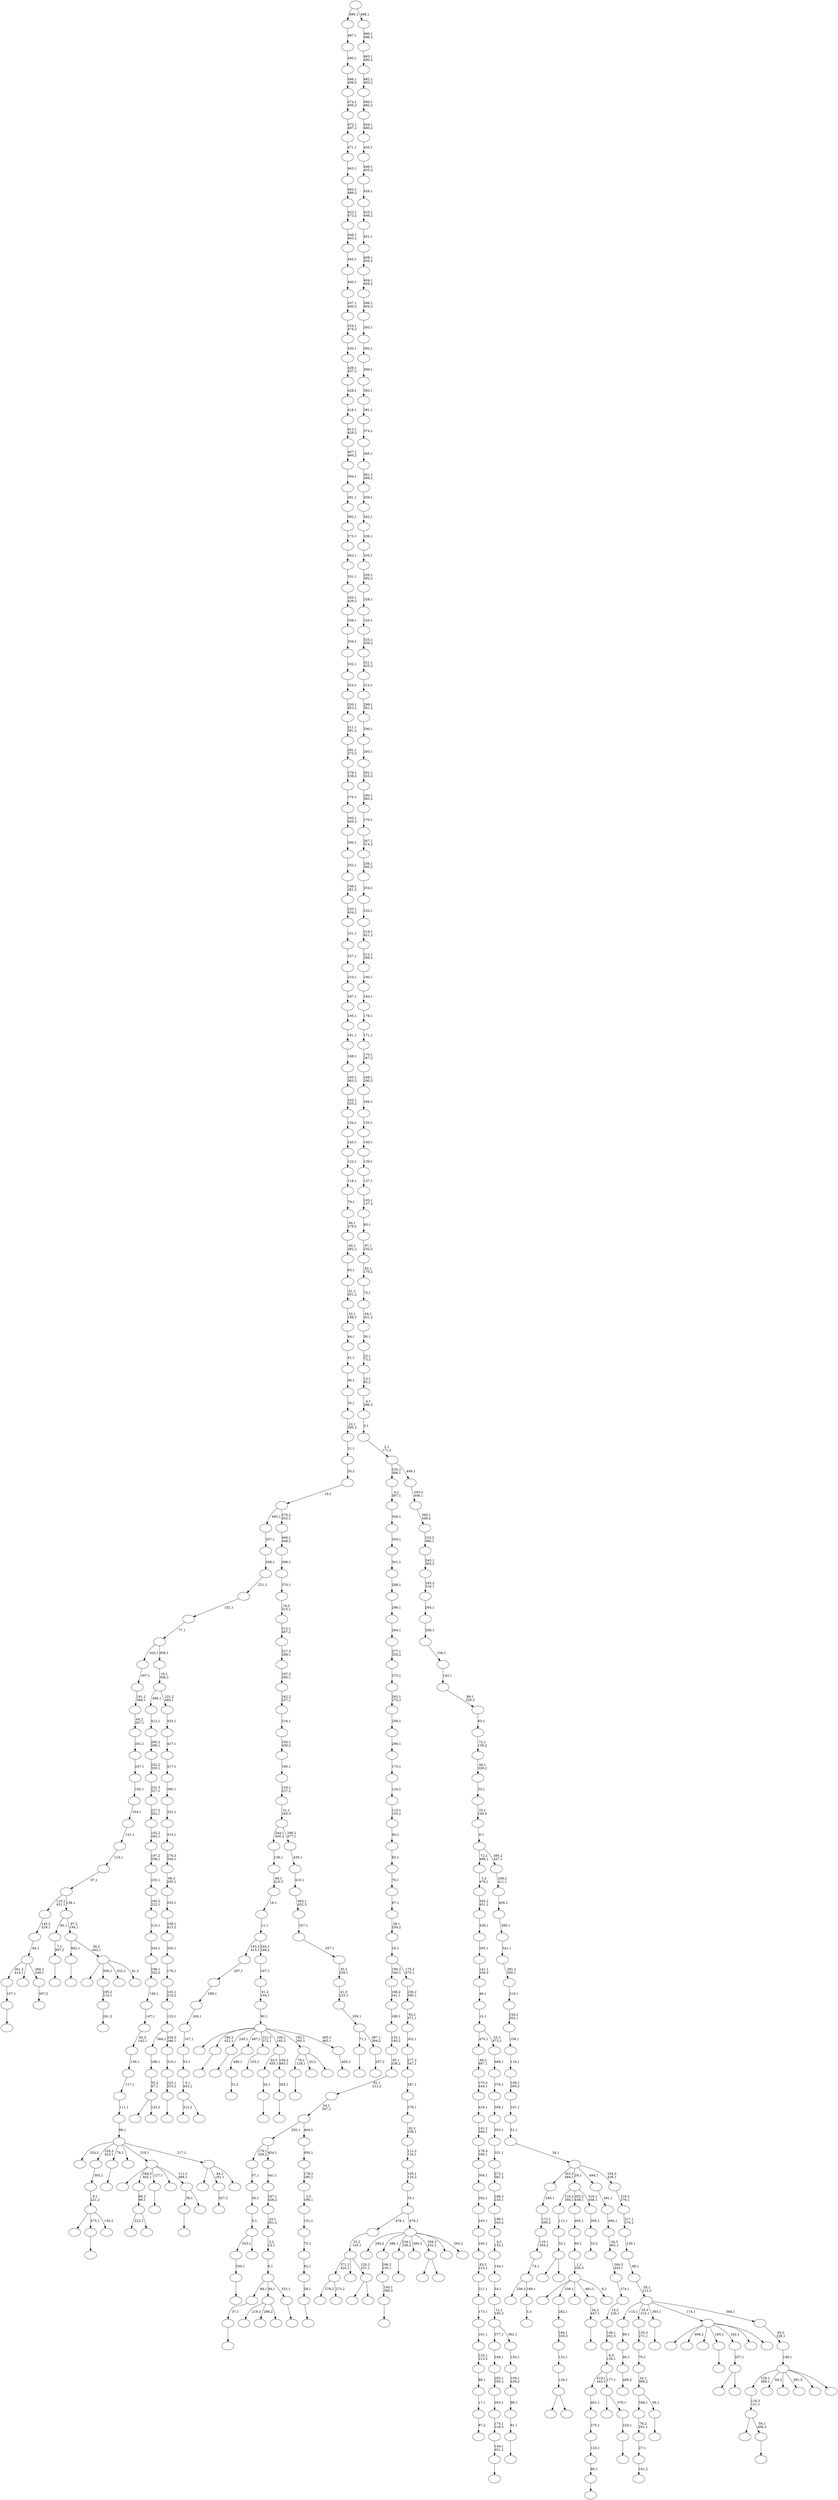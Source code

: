 digraph T {
	600 [label=""]
	599 [label=""]
	598 [label=""]
	597 [label=""]
	596 [label=""]
	595 [label=""]
	594 [label=""]
	593 [label=""]
	592 [label=""]
	591 [label=""]
	590 [label=""]
	589 [label=""]
	588 [label=""]
	587 [label=""]
	586 [label=""]
	585 [label=""]
	584 [label=""]
	583 [label=""]
	582 [label=""]
	581 [label=""]
	580 [label=""]
	579 [label=""]
	578 [label=""]
	577 [label=""]
	576 [label=""]
	575 [label=""]
	574 [label=""]
	573 [label=""]
	572 [label=""]
	571 [label=""]
	570 [label=""]
	569 [label=""]
	568 [label=""]
	567 [label=""]
	566 [label=""]
	565 [label=""]
	564 [label=""]
	563 [label=""]
	562 [label=""]
	561 [label=""]
	560 [label=""]
	559 [label=""]
	558 [label=""]
	557 [label=""]
	556 [label=""]
	555 [label=""]
	554 [label=""]
	553 [label=""]
	552 [label=""]
	551 [label=""]
	550 [label=""]
	549 [label=""]
	548 [label=""]
	547 [label=""]
	546 [label=""]
	545 [label=""]
	544 [label=""]
	543 [label=""]
	542 [label=""]
	541 [label=""]
	540 [label=""]
	539 [label=""]
	538 [label=""]
	537 [label=""]
	536 [label=""]
	535 [label=""]
	534 [label=""]
	533 [label=""]
	532 [label=""]
	531 [label=""]
	530 [label=""]
	529 [label=""]
	528 [label=""]
	527 [label=""]
	526 [label=""]
	525 [label=""]
	524 [label=""]
	523 [label=""]
	522 [label=""]
	521 [label=""]
	520 [label=""]
	519 [label=""]
	518 [label=""]
	517 [label=""]
	516 [label=""]
	515 [label=""]
	514 [label=""]
	513 [label=""]
	512 [label=""]
	511 [label=""]
	510 [label=""]
	509 [label=""]
	508 [label=""]
	507 [label=""]
	506 [label=""]
	505 [label=""]
	504 [label=""]
	503 [label=""]
	502 [label=""]
	501 [label=""]
	500 [label=""]
	499 [label=""]
	498 [label=""]
	497 [label=""]
	496 [label=""]
	495 [label=""]
	494 [label=""]
	493 [label=""]
	492 [label=""]
	491 [label=""]
	490 [label=""]
	489 [label=""]
	488 [label=""]
	487 [label=""]
	486 [label=""]
	485 [label=""]
	484 [label=""]
	483 [label=""]
	482 [label=""]
	481 [label=""]
	480 [label=""]
	479 [label=""]
	478 [label=""]
	477 [label=""]
	476 [label=""]
	475 [label=""]
	474 [label=""]
	473 [label=""]
	472 [label=""]
	471 [label=""]
	470 [label=""]
	469 [label=""]
	468 [label=""]
	467 [label=""]
	466 [label=""]
	465 [label=""]
	464 [label=""]
	463 [label=""]
	462 [label=""]
	461 [label=""]
	460 [label=""]
	459 [label=""]
	458 [label=""]
	457 [label=""]
	456 [label=""]
	455 [label=""]
	454 [label=""]
	453 [label=""]
	452 [label=""]
	451 [label=""]
	450 [label=""]
	449 [label=""]
	448 [label=""]
	447 [label=""]
	446 [label=""]
	445 [label=""]
	444 [label=""]
	443 [label=""]
	442 [label=""]
	441 [label=""]
	440 [label=""]
	439 [label=""]
	438 [label=""]
	437 [label=""]
	436 [label=""]
	435 [label=""]
	434 [label=""]
	433 [label=""]
	432 [label=""]
	431 [label=""]
	430 [label=""]
	429 [label=""]
	428 [label=""]
	427 [label=""]
	426 [label=""]
	425 [label=""]
	424 [label=""]
	423 [label=""]
	422 [label=""]
	421 [label=""]
	420 [label=""]
	419 [label=""]
	418 [label=""]
	417 [label=""]
	416 [label=""]
	415 [label=""]
	414 [label=""]
	413 [label=""]
	412 [label=""]
	411 [label=""]
	410 [label=""]
	409 [label=""]
	408 [label=""]
	407 [label=""]
	406 [label=""]
	405 [label=""]
	404 [label=""]
	403 [label=""]
	402 [label=""]
	401 [label=""]
	400 [label=""]
	399 [label=""]
	398 [label=""]
	397 [label=""]
	396 [label=""]
	395 [label=""]
	394 [label=""]
	393 [label=""]
	392 [label=""]
	391 [label=""]
	390 [label=""]
	389 [label=""]
	388 [label=""]
	387 [label=""]
	386 [label=""]
	385 [label=""]
	384 [label=""]
	383 [label=""]
	382 [label=""]
	381 [label=""]
	380 [label=""]
	379 [label=""]
	378 [label=""]
	377 [label=""]
	376 [label=""]
	375 [label=""]
	374 [label=""]
	373 [label=""]
	372 [label=""]
	371 [label=""]
	370 [label=""]
	369 [label=""]
	368 [label=""]
	367 [label=""]
	366 [label=""]
	365 [label=""]
	364 [label=""]
	363 [label=""]
	362 [label=""]
	361 [label=""]
	360 [label=""]
	359 [label=""]
	358 [label=""]
	357 [label=""]
	356 [label=""]
	355 [label=""]
	354 [label=""]
	353 [label=""]
	352 [label=""]
	351 [label=""]
	350 [label=""]
	349 [label=""]
	348 [label=""]
	347 [label=""]
	346 [label=""]
	345 [label=""]
	344 [label=""]
	343 [label=""]
	342 [label=""]
	341 [label=""]
	340 [label=""]
	339 [label=""]
	338 [label=""]
	337 [label=""]
	336 [label=""]
	335 [label=""]
	334 [label=""]
	333 [label=""]
	332 [label=""]
	331 [label=""]
	330 [label=""]
	329 [label=""]
	328 [label=""]
	327 [label=""]
	326 [label=""]
	325 [label=""]
	324 [label=""]
	323 [label=""]
	322 [label=""]
	321 [label=""]
	320 [label=""]
	319 [label=""]
	318 [label=""]
	317 [label=""]
	316 [label=""]
	315 [label=""]
	314 [label=""]
	313 [label=""]
	312 [label=""]
	311 [label=""]
	310 [label=""]
	309 [label=""]
	308 [label=""]
	307 [label=""]
	306 [label=""]
	305 [label=""]
	304 [label=""]
	303 [label=""]
	302 [label=""]
	301 [label=""]
	300 [label=""]
	299 [label=""]
	298 [label=""]
	297 [label=""]
	296 [label=""]
	295 [label=""]
	294 [label=""]
	293 [label=""]
	292 [label=""]
	291 [label=""]
	290 [label=""]
	289 [label=""]
	288 [label=""]
	287 [label=""]
	286 [label=""]
	285 [label=""]
	284 [label=""]
	283 [label=""]
	282 [label=""]
	281 [label=""]
	280 [label=""]
	279 [label=""]
	278 [label=""]
	277 [label=""]
	276 [label=""]
	275 [label=""]
	274 [label=""]
	273 [label=""]
	272 [label=""]
	271 [label=""]
	270 [label=""]
	269 [label=""]
	268 [label=""]
	267 [label=""]
	266 [label=""]
	265 [label=""]
	264 [label=""]
	263 [label=""]
	262 [label=""]
	261 [label=""]
	260 [label=""]
	259 [label=""]
	258 [label=""]
	257 [label=""]
	256 [label=""]
	255 [label=""]
	254 [label=""]
	253 [label=""]
	252 [label=""]
	251 [label=""]
	250 [label=""]
	249 [label=""]
	248 [label=""]
	247 [label=""]
	246 [label=""]
	245 [label=""]
	244 [label=""]
	243 [label=""]
	242 [label=""]
	241 [label=""]
	240 [label=""]
	239 [label=""]
	238 [label=""]
	237 [label=""]
	236 [label=""]
	235 [label=""]
	234 [label=""]
	233 [label=""]
	232 [label=""]
	231 [label=""]
	230 [label=""]
	229 [label=""]
	228 [label=""]
	227 [label=""]
	226 [label=""]
	225 [label=""]
	224 [label=""]
	223 [label=""]
	222 [label=""]
	221 [label=""]
	220 [label=""]
	219 [label=""]
	218 [label=""]
	217 [label=""]
	216 [label=""]
	215 [label=""]
	214 [label=""]
	213 [label=""]
	212 [label=""]
	211 [label=""]
	210 [label=""]
	209 [label=""]
	208 [label=""]
	207 [label=""]
	206 [label=""]
	205 [label=""]
	204 [label=""]
	203 [label=""]
	202 [label=""]
	201 [label=""]
	200 [label=""]
	199 [label=""]
	198 [label=""]
	197 [label=""]
	196 [label=""]
	195 [label=""]
	194 [label=""]
	193 [label=""]
	192 [label=""]
	191 [label=""]
	190 [label=""]
	189 [label=""]
	188 [label=""]
	187 [label=""]
	186 [label=""]
	185 [label=""]
	184 [label=""]
	183 [label=""]
	182 [label=""]
	181 [label=""]
	180 [label=""]
	179 [label=""]
	178 [label=""]
	177 [label=""]
	176 [label=""]
	175 [label=""]
	174 [label=""]
	173 [label=""]
	172 [label=""]
	171 [label=""]
	170 [label=""]
	169 [label=""]
	168 [label=""]
	167 [label=""]
	166 [label=""]
	165 [label=""]
	164 [label=""]
	163 [label=""]
	162 [label=""]
	161 [label=""]
	160 [label=""]
	159 [label=""]
	158 [label=""]
	157 [label=""]
	156 [label=""]
	155 [label=""]
	154 [label=""]
	153 [label=""]
	152 [label=""]
	151 [label=""]
	150 [label=""]
	149 [label=""]
	148 [label=""]
	147 [label=""]
	146 [label=""]
	145 [label=""]
	144 [label=""]
	143 [label=""]
	142 [label=""]
	141 [label=""]
	140 [label=""]
	139 [label=""]
	138 [label=""]
	137 [label=""]
	136 [label=""]
	135 [label=""]
	134 [label=""]
	133 [label=""]
	132 [label=""]
	131 [label=""]
	130 [label=""]
	129 [label=""]
	128 [label=""]
	127 [label=""]
	126 [label=""]
	125 [label=""]
	124 [label=""]
	123 [label=""]
	122 [label=""]
	121 [label=""]
	120 [label=""]
	119 [label=""]
	118 [label=""]
	117 [label=""]
	116 [label=""]
	115 [label=""]
	114 [label=""]
	113 [label=""]
	112 [label=""]
	111 [label=""]
	110 [label=""]
	109 [label=""]
	108 [label=""]
	107 [label=""]
	106 [label=""]
	105 [label=""]
	104 [label=""]
	103 [label=""]
	102 [label=""]
	101 [label=""]
	100 [label=""]
	99 [label=""]
	98 [label=""]
	97 [label=""]
	96 [label=""]
	95 [label=""]
	94 [label=""]
	93 [label=""]
	92 [label=""]
	91 [label=""]
	90 [label=""]
	89 [label=""]
	88 [label=""]
	87 [label=""]
	86 [label=""]
	85 [label=""]
	84 [label=""]
	83 [label=""]
	82 [label=""]
	81 [label=""]
	80 [label=""]
	79 [label=""]
	78 [label=""]
	77 [label=""]
	76 [label=""]
	75 [label=""]
	74 [label=""]
	73 [label=""]
	72 [label=""]
	71 [label=""]
	70 [label=""]
	69 [label=""]
	68 [label=""]
	67 [label=""]
	66 [label=""]
	65 [label=""]
	64 [label=""]
	63 [label=""]
	62 [label=""]
	61 [label=""]
	60 [label=""]
	59 [label=""]
	58 [label=""]
	57 [label=""]
	56 [label=""]
	55 [label=""]
	54 [label=""]
	53 [label=""]
	52 [label=""]
	51 [label=""]
	50 [label=""]
	49 [label=""]
	48 [label=""]
	47 [label=""]
	46 [label=""]
	45 [label=""]
	44 [label=""]
	43 [label=""]
	42 [label=""]
	41 [label=""]
	40 [label=""]
	39 [label=""]
	38 [label=""]
	37 [label=""]
	36 [label=""]
	35 [label=""]
	34 [label=""]
	33 [label=""]
	32 [label=""]
	31 [label=""]
	30 [label=""]
	29 [label=""]
	28 [label=""]
	27 [label=""]
	26 [label=""]
	25 [label=""]
	24 [label=""]
	23 [label=""]
	22 [label=""]
	21 [label=""]
	20 [label=""]
	19 [label=""]
	18 [label=""]
	17 [label=""]
	16 [label=""]
	15 [label=""]
	14 [label=""]
	13 [label=""]
	12 [label=""]
	11 [label=""]
	10 [label=""]
	9 [label=""]
	8 [label=""]
	7 [label=""]
	6 [label=""]
	5 [label=""]
	4 [label=""]
	3 [label=""]
	2 [label=""]
	1 [label=""]
	0 [label=""]
	596 -> 597 [label=""]
	595 -> 596 [label="37,1"]
	592 -> 593 [label=""]
	591 -> 594 [label=""]
	591 -> 592 [label="59,1\n406,3"]
	590 -> 591 [label="116,3\n121,1"]
	587 -> 588 [label=""]
	583 -> 584 [label=""]
	582 -> 583 [label="86,1"]
	581 -> 582 [label="125,1"]
	580 -> 581 [label="275,1"]
	579 -> 580 [label="401,1"]
	577 -> 585 [label="222,2"]
	577 -> 578 [label=""]
	576 -> 577 [label="66,2\n99,1"]
	569 -> 570 [label="87,2"]
	568 -> 569 [label="17,1"]
	567 -> 568 [label="88,1"]
	566 -> 567 [label="133,1\n213,2"]
	565 -> 566 [label="161,1"]
	564 -> 565 [label="173,1"]
	563 -> 564 [label="211,1"]
	562 -> 563 [label="83,2\n213,1"]
	561 -> 562 [label="240,1"]
	560 -> 561 [label="243,1"]
	559 -> 560 [label="292,1"]
	558 -> 559 [label="309,1"]
	557 -> 558 [label="178,3\n340,1"]
	556 -> 557 [label="141,2\n344,1"]
	555 -> 556 [label="416,1"]
	554 -> 555 [label="270,3\n444,1"]
	553 -> 554 [label="49,2\n467,1"]
	549 -> 598 [label=""]
	549 -> 550 [label="123,2"]
	548 -> 549 [label="35,2\n47,1"]
	547 -> 548 [label="186,1"]
	541 -> 542 [label=""]
	540 -> 541 [label="26,1"]
	538 -> 571 [label="219,2"]
	538 -> 552 [label="286,2"]
	538 -> 539 [label=""]
	535 -> 543 [label=""]
	535 -> 536 [label=""]
	534 -> 535 [label="32,1"]
	533 -> 534 [label="112,1"]
	531 -> 532 [label=""]
	529 -> 530 [label=""]
	528 -> 529 [label="7,1\n397,2"]
	526 -> 527 [label=""]
	523 -> 524 [label="409,2"]
	522 -> 523 [label="40,1"]
	521 -> 522 [label="80,1"]
	517 -> 518 [label="3,3"]
	516 -> 551 [label="256,3"]
	516 -> 517 [label="169,1"]
	515 -> 516 [label="74,1"]
	514 -> 515 [label="119,1\n264,2"]
	513 -> 514 [label="172,1\n390,2"]
	512 -> 513 [label="294,1"]
	509 -> 510 [label="101,2"]
	508 -> 509 [label="27,1"]
	507 -> 508 [label="76,2\n201,1"]
	505 -> 511 [label="278,2"]
	505 -> 506 [label="273,2"]
	503 -> 504 [label=""]
	500 -> 519 [label="312,2"]
	500 -> 501 [label=""]
	499 -> 500 [label="0,1\n452,2"]
	498 -> 499 [label="53,1"]
	497 -> 498 [label="107,1"]
	496 -> 497 [label="269,1"]
	495 -> 496 [label="289,1"]
	494 -> 495 [label="297,1"]
	492 -> 493 [label=""]
	491 -> 492 [label="157,1"]
	489 -> 490 [label=""]
	488 -> 489 [label="100,1\n380,3"]
	487 -> 488 [label="206,2\n230,1"]
	485 -> 486 [label=""]
	484 -> 485 [label="149,1\n451,2"]
	483 -> 484 [label="174,1\n219,3"]
	482 -> 483 [label="203,1"]
	481 -> 482 [label="205,1\n295,2"]
	480 -> 481 [label="248,1"]
	478 -> 479 [label=""]
	477 -> 478 [label="91,1"]
	476 -> 477 [label="98,1"]
	475 -> 476 [label="109,1\n439,2"]
	474 -> 475 [label="150,1"]
	473 -> 480 [label="377,1"]
	473 -> 474 [label="362,1"]
	472 -> 473 [label="12,1\n190,3"]
	471 -> 472 [label="54,1"]
	470 -> 471 [label="144,1"]
	469 -> 470 [label="4,3\n152,1"]
	468 -> 469 [label="199,1\n343,2"]
	467 -> 468 [label="168,3\n220,1"]
	466 -> 467 [label="272,1\n381,2"]
	465 -> 466 [label="331,1"]
	464 -> 465 [label="353,1"]
	463 -> 464 [label="358,1"]
	462 -> 463 [label="376,1"]
	461 -> 462 [label="468,1"]
	460 -> 553 [label="470,1"]
	460 -> 461 [label="25,2\n473,1"]
	459 -> 460 [label="15,1"]
	458 -> 459 [label="49,1"]
	457 -> 458 [label="141,1\n336,3"]
	456 -> 457 [label="295,1"]
	455 -> 456 [label="439,1"]
	454 -> 455 [label="342,2\n451,1"]
	453 -> 454 [label="3,2\n479,1"]
	450 -> 451 [label=""]
	447 -> 448 [label=""]
	445 -> 502 [label=""]
	445 -> 446 [label=""]
	444 -> 445 [label="126,1"]
	443 -> 444 [label="132,1"]
	442 -> 443 [label="184,1\n335,3"]
	441 -> 442 [label="282,1"]
	439 -> 440 [label=""]
	435 -> 589 [label=""]
	435 -> 503 [label="375,1"]
	435 -> 436 [label="136,2"]
	434 -> 435 [label="9,1\n221,2"]
	433 -> 434 [label="303,1"]
	431 -> 432 [label=""]
	430 -> 431 [label="330,1"]
	425 -> 426 [label=""]
	423 -> 430 [label="333,1"]
	423 -> 424 [label=""]
	422 -> 423 [label="5,1"]
	421 -> 422 [label="45,1"]
	420 -> 421 [label="57,1"]
	417 -> 418 [label=""]
	415 -> 416 [label="31,2"]
	414 -> 415 [label="469,1"]
	412 -> 413 [label="233,2"]
	410 -> 411 [label=""]
	408 -> 409 [label=""]
	407 -> 408 [label="34,2\n447,1"]
	405 -> 406 [label=""]
	404 -> 405 [label="283,1"]
	403 -> 540 [label="44,3\n459,1"]
	403 -> 404 [label="104,2\n493,1"]
	401 -> 402 [label=""]
	398 -> 399 [label="307,2"]
	397 -> 491 [label="261,2\n414,1"]
	397 -> 428 [label=""]
	397 -> 398 [label="268,2\n349,1"]
	396 -> 397 [label="84,1"]
	395 -> 396 [label="145,2\n229,1"]
	393 -> 573 [label=""]
	393 -> 394 [label=""]
	392 -> 393 [label="207,1"]
	389 -> 574 [label=""]
	389 -> 441 [label="339,1"]
	389 -> 437 [label=""]
	389 -> 407 [label="481,1"]
	389 -> 390 [label="8,2"]
	388 -> 389 [label="1,1\n326,3"]
	387 -> 388 [label="60,1"]
	386 -> 387 [label="405,1"]
	384 -> 385 [label="261,3"]
	383 -> 384 [label="195,2\n214,1"]
	381 -> 382 [label="33,2"]
	380 -> 381 [label="305,1"]
	379 -> 533 [label="116,2\n266,1"]
	379 -> 386 [label="202,2\n438,1"]
	379 -> 380 [label="316,2\n458,1"]
	377 -> 531 [label="79,2\n128,1"]
	377 -> 520 [label="20,2"]
	377 -> 378 [label=""]
	373 -> 374 [label=""]
	372 -> 507 [label="348,1"]
	372 -> 373 [label="56,1"]
	371 -> 372 [label="42,1\n366,2"]
	370 -> 371 [label="76,1"]
	369 -> 370 [label="155,3\n271,1"]
	367 -> 450 [label="39,1"]
	367 -> 368 [label=""]
	366 -> 600 [label=""]
	366 -> 576 [label="268,3\n402,1"]
	366 -> 425 [label="127,1"]
	366 -> 400 [label=""]
	366 -> 367 [label="111,2\n489,1"]
	364 -> 365 [label="327,2"]
	362 -> 363 [label=""]
	361 -> 595 [label="68,1"]
	361 -> 538 [label="50,1"]
	361 -> 362 [label="323,1"]
	360 -> 361 [label="6,1"]
	359 -> 360 [label="2,2\n14,1"]
	358 -> 359 [label="43,1\n301,2"]
	357 -> 358 [label="187,1\n426,2"]
	356 -> 357 [label="441,1"]
	355 -> 420 [label="179,1\n329,2"]
	355 -> 356 [label="454,1"]
	352 -> 537 [label=""]
	352 -> 383 [label="308,1"]
	352 -> 375 [label="332,2"]
	352 -> 353 [label="41,2"]
	351 -> 526 [label="462,1"]
	351 -> 352 [label="36,2\n442,1"]
	350 -> 528 [label="95,1"]
	350 -> 351 [label="97,2\n194,1"]
	349 -> 395 [label="110,2\n431,1"]
	349 -> 350 [label="158,1"]
	348 -> 349 [label="97,1"]
	347 -> 348 [label="110,1"]
	346 -> 347 [label="131,1"]
	345 -> 346 [label="164,1"]
	344 -> 345 [label="192,1"]
	343 -> 344 [label="247,1"]
	342 -> 343 [label="261,1"]
	341 -> 342 [label="65,2\n307,1"]
	340 -> 341 [label="191,2\n369,1"]
	339 -> 340 [label="397,1"]
	337 -> 572 [label=""]
	337 -> 364 [label="44,2\n181,1"]
	337 -> 338 [label=""]
	336 -> 452 [label="324,2"]
	336 -> 433 [label="235,2\n423,1"]
	336 -> 410 [label="78,1"]
	336 -> 376 [label=""]
	336 -> 366 [label="318,1"]
	336 -> 337 [label="217,1"]
	335 -> 336 [label="96,1"]
	334 -> 335 [label="111,1"]
	333 -> 334 [label="117,1"]
	332 -> 333 [label="136,1"]
	331 -> 332 [label="65,3\n142,1"]
	330 -> 331 [label="147,1"]
	329 -> 330 [label="160,1"]
	328 -> 329 [label="198,1\n332,3"]
	327 -> 328 [label="204,1"]
	326 -> 327 [label="215,1"]
	325 -> 326 [label="165,2\n222,1"]
	324 -> 325 [label="235,1"]
	323 -> 324 [label="197,2\n258,1"]
	322 -> 323 [label="102,2\n262,1"]
	321 -> 322 [label="227,2\n302,1"]
	320 -> 321 [label="231,3\n327,1"]
	319 -> 320 [label="252,2\n355,1"]
	318 -> 319 [label="260,2\n398,1"]
	317 -> 318 [label="412,1"]
	315 -> 316 [label=""]
	314 -> 315 [label="58,1"]
	313 -> 314 [label="62,1"]
	312 -> 313 [label="75,1"]
	311 -> 312 [label="151,1"]
	310 -> 311 [label="2,3\n196,1"]
	309 -> 310 [label="178,2\n280,1"]
	308 -> 309 [label="450,1"]
	307 -> 355 [label="250,1"]
	307 -> 308 [label="464,1"]
	306 -> 307 [label="24,1\n367,2"]
	305 -> 306 [label="81,1\n212,2"]
	304 -> 305 [label="85,1\n336,2"]
	303 -> 304 [label="135,1\n140,2"]
	302 -> 303 [label="189,1"]
	301 -> 302 [label="168,2\n241,1"]
	299 -> 419 [label=""]
	299 -> 300 [label=""]
	297 -> 298 [label="465,2"]
	296 -> 575 [label=""]
	296 -> 439 [label="180,2\n422,1"]
	296 -> 417 [label="249,1"]
	296 -> 414 [label="487,1"]
	296 -> 412 [label="312,3\n372,1"]
	296 -> 403 [label="106,1\n145,3"]
	296 -> 377 [label="182,1\n260,3"]
	296 -> 297 [label="265,2\n465,1"]
	295 -> 296 [label="90,1"]
	294 -> 295 [label="61,2\n104,1"]
	293 -> 294 [label="167,1"]
	292 -> 494 [label="193,2\n415,1"]
	292 -> 293 [label="245,1\n246,2"]
	291 -> 292 [label="11,1"]
	290 -> 291 [label="16,1"]
	289 -> 290 [label="69,1\n210,3"]
	288 -> 289 [label="138,1"]
	286 -> 287 [label=""]
	285 -> 286 [label="224,1"]
	284 -> 438 [label=""]
	284 -> 285 [label="378,1"]
	283 -> 579 [label="419,1\n443,2"]
	283 -> 284 [label="177,1"]
	282 -> 283 [label="8,3\n130,1"]
	281 -> 282 [label="146,1\n202,3"]
	280 -> 281 [label="13,2\n226,1"]
	279 -> 280 [label="274,1"]
	278 -> 279 [label="264,3\n443,1"]
	277 -> 278 [label="34,3\n461,1"]
	276 -> 277 [label="466,1"]
	275 -> 276 [label="491,1"]
	273 -> 599 [label=""]
	273 -> 274 [label=""]
	272 -> 505 [label="371,2\n424,1"]
	272 -> 391 [label=""]
	272 -> 273 [label="120,2\n251,1"]
	271 -> 272 [label="23,2\n120,1"]
	269 -> 270 [label=""]
	268 -> 269 [label="225,1\n253,2"]
	267 -> 268 [label="319,1"]
	266 -> 547 [label="364,1"]
	266 -> 267 [label="324,3\n346,1"]
	265 -> 266 [label="123,1"]
	264 -> 265 [label="163,1\n210,2"]
	263 -> 264 [label="176,1"]
	262 -> 263 [label="200,1"]
	261 -> 262 [label="238,1\n413,2"]
	260 -> 261 [label="253,1"]
	259 -> 260 [label="66,3\n255,1"]
	258 -> 259 [label="276,3\n304,1"]
	257 -> 258 [label="313,1"]
	256 -> 257 [label="322,1"]
	255 -> 256 [label="360,1"]
	254 -> 255 [label="417,1"]
	253 -> 254 [label="427,1"]
	252 -> 253 [label="433,1"]
	251 -> 317 [label="498,1"]
	251 -> 252 [label="231,2\n485,1"]
	250 -> 251 [label="10,1\n306,2"]
	249 -> 339 [label="420,1"]
	249 -> 250 [label="306,1"]
	248 -> 249 [label="77,1"]
	247 -> 248 [label="102,1"]
	246 -> 247 [label="221,1"]
	245 -> 246 [label="268,1"]
	244 -> 245 [label="337,1"]
	241 -> 242 [label="257,2"]
	240 -> 587 [label="71,1"]
	240 -> 241 [label="387,1\n394,2"]
	239 -> 240 [label="209,1"]
	238 -> 239 [label="41,3\n223,1"]
	237 -> 238 [label="35,3\n239,1"]
	236 -> 237 [label="257,1"]
	235 -> 236 [label="357,1"]
	234 -> 235 [label="403,1\n452,3"]
	233 -> 234 [label="410,1"]
	232 -> 233 [label="435,1"]
	231 -> 288 [label="244,1\n400,2"]
	231 -> 232 [label="298,2\n477,1"]
	230 -> 231 [label="31,1\n165,3"]
	229 -> 230 [label="153,1\n237,2"]
	228 -> 229 [label="180,1"]
	227 -> 228 [label="193,1\n430,2"]
	226 -> 227 [label="216,1"]
	225 -> 226 [label="162,2\n237,1"]
	224 -> 225 [label="197,3\n285,1"]
	223 -> 224 [label="227,3\n298,1"]
	222 -> 223 [label="312,1\n407,2"]
	221 -> 222 [label="19,2\n315,1"]
	220 -> 221 [label="370,1"]
	219 -> 220 [label="399,1"]
	218 -> 219 [label="400,1\n448,2"]
	217 -> 244 [label="492,1"]
	217 -> 218 [label="276,2\n452,1"]
	216 -> 217 [label="19,1"]
	215 -> 216 [label="20,1"]
	214 -> 215 [label="21,1"]
	213 -> 214 [label="22,1\n350,2"]
	212 -> 213 [label="35,1"]
	211 -> 212 [label="36,1"]
	210 -> 211 [label="41,1"]
	209 -> 210 [label="44,1"]
	208 -> 209 [label="52,1\n188,2"]
	207 -> 208 [label="61,1\n351,2"]
	206 -> 207 [label="63,1"]
	205 -> 206 [label="65,1\n382,2"]
	204 -> 205 [label="66,1\n279,2"]
	203 -> 204 [label="79,1"]
	202 -> 203 [label="118,1"]
	201 -> 202 [label="122,1"]
	200 -> 201 [label="145,1"]
	199 -> 200 [label="154,1"]
	198 -> 199 [label="162,1\n320,2"]
	197 -> 198 [label="165,1\n363,2"]
	196 -> 197 [label="188,1"]
	195 -> 196 [label="191,1"]
	194 -> 195 [label="195,1"]
	193 -> 194 [label="197,1"]
	192 -> 193 [label="210,1"]
	191 -> 192 [label="227,1"]
	190 -> 191 [label="231,1"]
	189 -> 190 [label="233,1\n434,2"]
	188 -> 189 [label="246,1\n281,2"]
	187 -> 188 [label="252,1"]
	186 -> 187 [label="260,1"]
	185 -> 186 [label="265,1\n445,2"]
	184 -> 185 [label="276,1"]
	183 -> 184 [label="279,1\n338,2"]
	182 -> 183 [label="281,1\n373,2"]
	181 -> 182 [label="311,1\n391,2"]
	180 -> 181 [label="320,1\n453,2"]
	179 -> 180 [label="324,1"]
	178 -> 179 [label="332,1"]
	177 -> 178 [label="334,1"]
	176 -> 177 [label="338,1"]
	175 -> 176 [label="350,1\n429,2"]
	174 -> 175 [label="351,1"]
	173 -> 174 [label="363,1"]
	172 -> 173 [label="373,1"]
	171 -> 172 [label="382,1"]
	170 -> 171 [label="391,1"]
	169 -> 170 [label="394,1"]
	168 -> 169 [label="407,1\n460,2"]
	167 -> 168 [label="413,1\n428,2"]
	166 -> 167 [label="418,1"]
	165 -> 166 [label="428,1"]
	164 -> 165 [label="429,1\n437,2"]
	163 -> 164 [label="430,1"]
	162 -> 163 [label="434,1\n474,2"]
	161 -> 162 [label="437,1\n440,2"]
	160 -> 161 [label="440,1"]
	159 -> 160 [label="445,1"]
	158 -> 159 [label="448,1\n463,2"]
	157 -> 158 [label="453,1\n472,2"]
	156 -> 157 [label="460,1\n486,2"]
	155 -> 156 [label="463,1"]
	154 -> 155 [label="471,1"]
	153 -> 154 [label="472,1\n497,2"]
	152 -> 153 [label="474,1\n495,2"]
	151 -> 152 [label="486,1\n499,2"]
	150 -> 151 [label="495,1"]
	149 -> 150 [label="497,1"]
	147 -> 148 [label=""]
	144 -> 544 [label="284,2"]
	144 -> 487 [label="386,1"]
	144 -> 447 [label="234,1\n236,2"]
	144 -> 429 [label="380,2"]
	144 -> 299 [label="356,2\n432,1"]
	144 -> 243 [label=""]
	144 -> 145 [label="293,2"]
	143 -> 271 [label="478,1"]
	143 -> 144 [label="476,1"]
	142 -> 143 [label="55,1"]
	141 -> 142 [label="105,1\n124,2"]
	140 -> 141 [label="113,2\n134,1"]
	139 -> 140 [label="92,2\n236,1"]
	138 -> 139 [label="278,1"]
	137 -> 138 [label="287,1"]
	136 -> 137 [label="277,2\n347,1"]
	135 -> 136 [label="352,1"]
	134 -> 135 [label="93,2\n371,1"]
	133 -> 134 [label="256,2\n380,1"]
	132 -> 301 [label="190,2\n345,1"]
	132 -> 133 [label="175,2\n475,1"]
	131 -> 132 [label="18,1"]
	130 -> 131 [label="38,1\n254,2"]
	129 -> 130 [label="67,1"]
	128 -> 129 [label="70,1"]
	127 -> 128 [label="92,1"]
	126 -> 127 [label="94,1"]
	125 -> 126 [label="113,1\n155,2"]
	124 -> 125 [label="124,1"]
	123 -> 124 [label="175,1"]
	122 -> 123 [label="206,1"]
	121 -> 122 [label="259,1"]
	120 -> 121 [label="263,1\n270,2"]
	119 -> 120 [label="273,1"]
	118 -> 119 [label="277,1\n326,2"]
	117 -> 118 [label="284,1"]
	116 -> 117 [label="286,1"]
	115 -> 116 [label="288,1"]
	114 -> 115 [label="301,1"]
	113 -> 114 [label="354,1"]
	112 -> 113 [label="356,1"]
	111 -> 112 [label="4,2\n367,1"]
	109 -> 546 [label=""]
	109 -> 545 [label="406,2"]
	109 -> 449 [label=""]
	109 -> 401 [label="185,1"]
	109 -> 392 [label="242,1"]
	109 -> 146 [label=""]
	109 -> 110 [label=""]
	107 -> 590 [label="129,2\n368,1"]
	107 -> 586 [label="64,2"]
	107 -> 525 [label=""]
	107 -> 427 [label="381,3"]
	107 -> 354 [label=""]
	107 -> 108 [label=""]
	106 -> 107 [label="148,1"]
	105 -> 106 [label="83,3\n228,1"]
	104 -> 521 [label="115,1"]
	104 -> 369 [label="33,3\n310,1"]
	104 -> 147 [label="393,1"]
	104 -> 109 [label="114,1"]
	104 -> 105 [label="384,1"]
	103 -> 104 [label="28,1\n212,3"]
	102 -> 103 [label="48,1"]
	101 -> 102 [label="129,1"]
	100 -> 101 [label="317,1\n374,2"]
	99 -> 100 [label="316,3\n379,1"]
	98 -> 512 [label="343,3\n484,1"]
	98 -> 379 [label="29,1"]
	98 -> 275 [label="494,1"]
	98 -> 99 [label="254,3\n436,1"]
	97 -> 98 [label="34,1"]
	96 -> 97 [label="51,1"]
	95 -> 96 [label="101,1"]
	94 -> 95 [label="108,1\n300,2"]
	93 -> 94 [label="116,1"]
	92 -> 93 [label="159,1"]
	91 -> 92 [label="156,2\n202,1"]
	90 -> 91 [label="218,1"]
	89 -> 90 [label="291,2\n300,1"]
	88 -> 89 [label="341,1"]
	87 -> 88 [label="390,1"]
	86 -> 87 [label="409,1"]
	85 -> 86 [label="208,2\n411,1"]
	84 -> 453 [label="72,2\n488,1"]
	84 -> 85 [label="385,2\n457,1"]
	83 -> 84 [label="8,1"]
	82 -> 83 [label="25,1\n140,3"]
	81 -> 82 [label="33,1"]
	80 -> 81 [label="46,1\n328,2"]
	79 -> 80 [label="72,1\n139,2"]
	78 -> 79 [label="83,1"]
	77 -> 78 [label="89,1\n329,3"]
	76 -> 77 [label="143,1"]
	75 -> 76 [label="156,1"]
	74 -> 75 [label="208,1"]
	73 -> 74 [label="264,1"]
	72 -> 73 [label="183,2\n316,1"]
	71 -> 72 [label="343,1\n365,2"]
	70 -> 71 [label="103,2\n366,1"]
	69 -> 70 [label="385,1\n449,2"]
	68 -> 69 [label="293,3\n406,1"]
	67 -> 111 [label="335,2\n388,1"]
	67 -> 68 [label="449,1"]
	66 -> 67 [label="2,1\n171,2"]
	65 -> 66 [label="3,1"]
	64 -> 65 [label="4,1\n296,2"]
	63 -> 64 [label="13,1\n82,2"]
	62 -> 63 [label="23,1\n73,2"]
	61 -> 62 [label="30,1"]
	60 -> 61 [label="64,1\n321,2"]
	59 -> 60 [label="73,1"]
	58 -> 59 [label="82,1\n170,2"]
	57 -> 58 [label="87,1\n232,2"]
	56 -> 57 [label="93,1"]
	55 -> 56 [label="103,1\n137,2"]
	54 -> 55 [label="137,1"]
	53 -> 54 [label="139,1"]
	52 -> 53 [label="140,1"]
	51 -> 52 [label="155,1"]
	50 -> 51 [label="166,1"]
	49 -> 50 [label="168,1\n290,2"]
	48 -> 49 [label="170,1\n267,2"]
	47 -> 48 [label="171,1"]
	46 -> 47 [label="178,1"]
	45 -> 46 [label="183,1"]
	44 -> 45 [label="190,1"]
	43 -> 44 [label="212,1\n299,2"]
	42 -> 43 [label="219,1\n421,2"]
	41 -> 42 [label="232,1"]
	40 -> 41 [label="254,1"]
	39 -> 40 [label="256,1\n395,2"]
	38 -> 39 [label="267,1\n314,2"]
	37 -> 38 [label="270,1"]
	36 -> 37 [label="290,1\n383,2"]
	35 -> 36 [label="291,1\n325,2"]
	34 -> 35 [label="293,1"]
	33 -> 34 [label="296,1"]
	32 -> 33 [label="299,1\n361,2"]
	31 -> 32 [label="314,1"]
	30 -> 31 [label="321,1\n425,2"]
	29 -> 30 [label="325,1\n359,2"]
	28 -> 29 [label="326,1"]
	27 -> 28 [label="328,1"]
	26 -> 27 [label="329,1\n392,2"]
	25 -> 26 [label="335,1"]
	24 -> 25 [label="336,1"]
	23 -> 24 [label="342,1"]
	22 -> 23 [label="359,1"]
	21 -> 22 [label="361,1\n389,2"]
	20 -> 21 [label="365,1"]
	19 -> 20 [label="374,1"]
	18 -> 19 [label="381,1"]
	17 -> 18 [label="383,1"]
	16 -> 17 [label="389,1"]
	15 -> 16 [label="392,1"]
	14 -> 15 [label="395,1"]
	13 -> 14 [label="396,1\n404,2"]
	12 -> 13 [label="404,1\n408,2"]
	11 -> 12 [label="408,1\n456,2"]
	10 -> 11 [label="421,1"]
	9 -> 10 [label="425,1\n446,2"]
	8 -> 9 [label="426,1"]
	7 -> 8 [label="446,1\n455,2"]
	6 -> 7 [label="455,1"]
	5 -> 6 [label="456,1\n480,2"]
	4 -> 5 [label="480,1\n482,2"]
	3 -> 4 [label="482,1\n483,2"]
	2 -> 3 [label="483,1\n490,2"]
	1 -> 2 [label="490,1\n496,2"]
	0 -> 149 [label="499,1"]
	0 -> 1 [label="496,1"]
}
